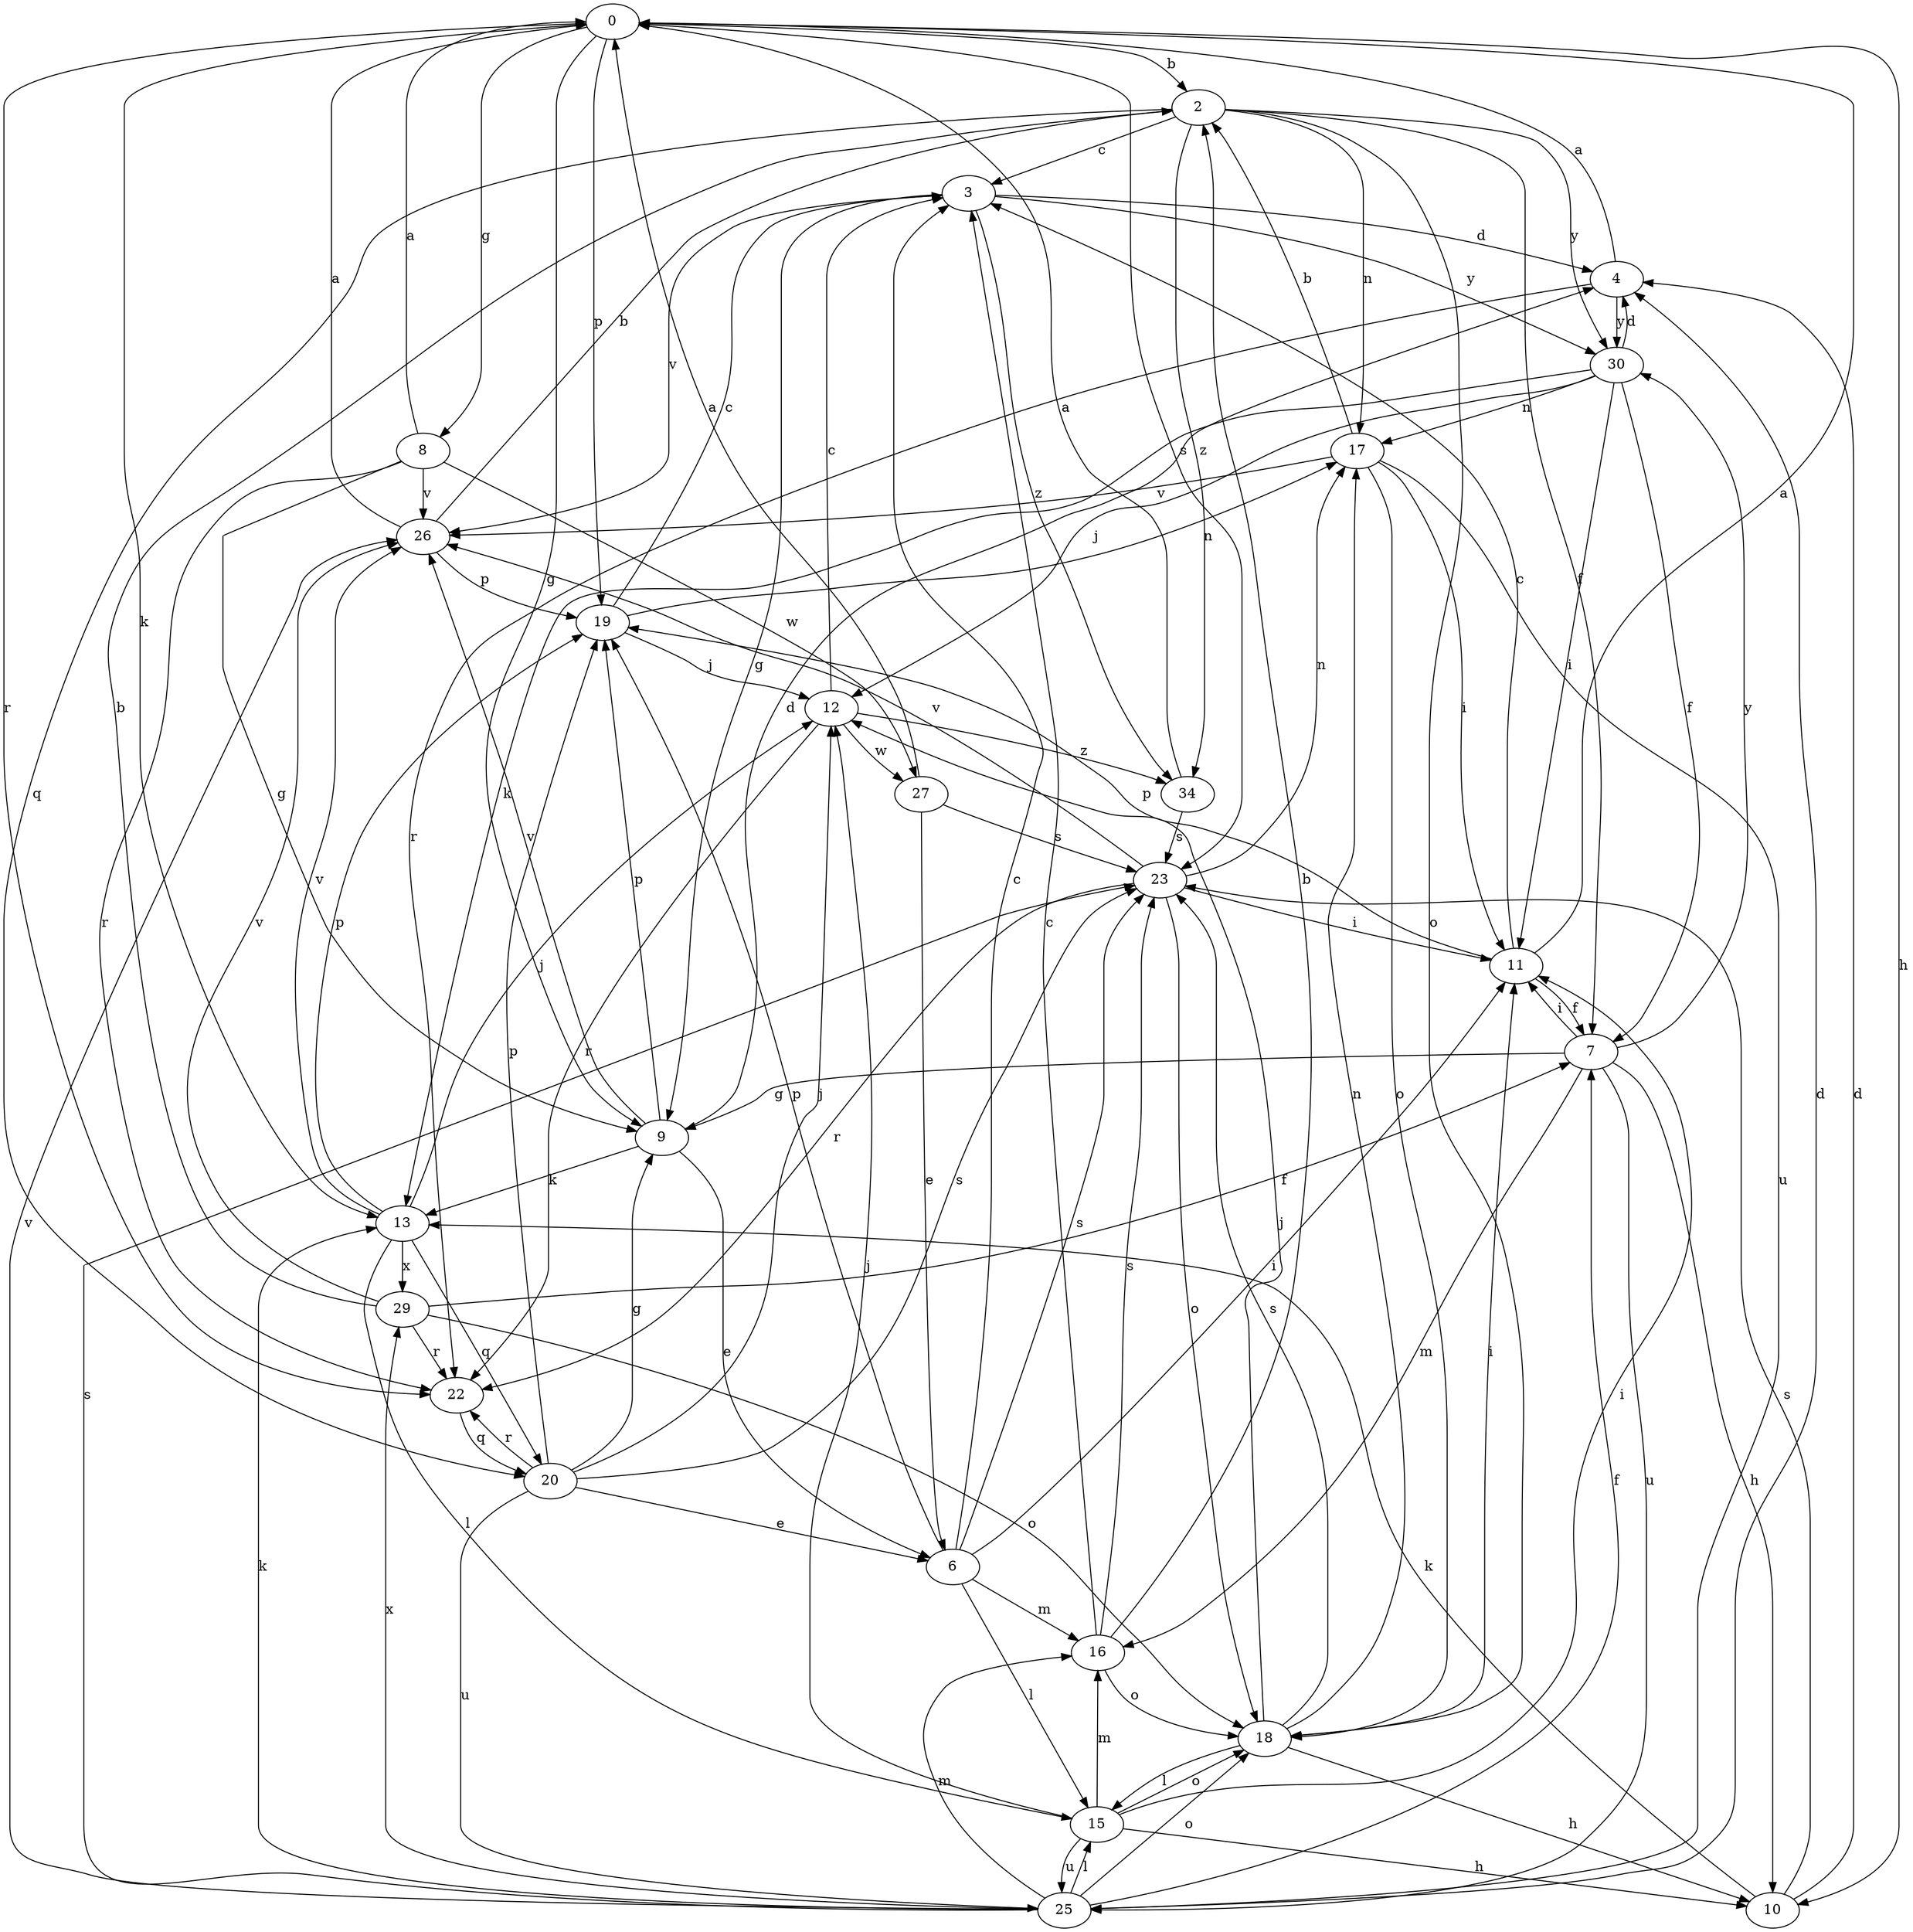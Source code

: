 strict digraph  {
0;
2;
3;
4;
6;
7;
8;
9;
10;
11;
12;
13;
15;
16;
17;
18;
19;
20;
22;
23;
25;
26;
27;
29;
30;
34;
0 -> 2  [label=b];
0 -> 8  [label=g];
0 -> 9  [label=g];
0 -> 10  [label=h];
0 -> 13  [label=k];
0 -> 19  [label=p];
0 -> 22  [label=r];
0 -> 23  [label=s];
2 -> 3  [label=c];
2 -> 7  [label=f];
2 -> 17  [label=n];
2 -> 18  [label=o];
2 -> 20  [label=q];
2 -> 30  [label=y];
2 -> 34  [label=z];
3 -> 4  [label=d];
3 -> 9  [label=g];
3 -> 26  [label=v];
3 -> 30  [label=y];
3 -> 34  [label=z];
4 -> 0  [label=a];
4 -> 22  [label=r];
4 -> 30  [label=y];
6 -> 3  [label=c];
6 -> 11  [label=i];
6 -> 15  [label=l];
6 -> 16  [label=m];
6 -> 19  [label=p];
6 -> 23  [label=s];
7 -> 9  [label=g];
7 -> 10  [label=h];
7 -> 11  [label=i];
7 -> 16  [label=m];
7 -> 25  [label=u];
7 -> 30  [label=y];
8 -> 0  [label=a];
8 -> 9  [label=g];
8 -> 22  [label=r];
8 -> 26  [label=v];
8 -> 27  [label=w];
9 -> 4  [label=d];
9 -> 6  [label=e];
9 -> 13  [label=k];
9 -> 19  [label=p];
9 -> 26  [label=v];
10 -> 4  [label=d];
10 -> 13  [label=k];
10 -> 23  [label=s];
11 -> 0  [label=a];
11 -> 3  [label=c];
11 -> 7  [label=f];
11 -> 19  [label=p];
12 -> 3  [label=c];
12 -> 22  [label=r];
12 -> 27  [label=w];
12 -> 34  [label=z];
13 -> 12  [label=j];
13 -> 15  [label=l];
13 -> 19  [label=p];
13 -> 20  [label=q];
13 -> 26  [label=v];
13 -> 29  [label=x];
15 -> 10  [label=h];
15 -> 11  [label=i];
15 -> 12  [label=j];
15 -> 16  [label=m];
15 -> 18  [label=o];
15 -> 25  [label=u];
16 -> 2  [label=b];
16 -> 3  [label=c];
16 -> 18  [label=o];
16 -> 23  [label=s];
17 -> 2  [label=b];
17 -> 11  [label=i];
17 -> 18  [label=o];
17 -> 25  [label=u];
17 -> 26  [label=v];
18 -> 10  [label=h];
18 -> 11  [label=i];
18 -> 12  [label=j];
18 -> 15  [label=l];
18 -> 17  [label=n];
18 -> 23  [label=s];
19 -> 3  [label=c];
19 -> 12  [label=j];
19 -> 17  [label=n];
20 -> 6  [label=e];
20 -> 9  [label=g];
20 -> 12  [label=j];
20 -> 19  [label=p];
20 -> 22  [label=r];
20 -> 23  [label=s];
20 -> 25  [label=u];
22 -> 20  [label=q];
23 -> 11  [label=i];
23 -> 17  [label=n];
23 -> 18  [label=o];
23 -> 22  [label=r];
23 -> 26  [label=v];
25 -> 4  [label=d];
25 -> 7  [label=f];
25 -> 13  [label=k];
25 -> 15  [label=l];
25 -> 16  [label=m];
25 -> 18  [label=o];
25 -> 23  [label=s];
25 -> 26  [label=v];
25 -> 29  [label=x];
26 -> 0  [label=a];
26 -> 2  [label=b];
26 -> 19  [label=p];
27 -> 0  [label=a];
27 -> 6  [label=e];
27 -> 23  [label=s];
29 -> 2  [label=b];
29 -> 7  [label=f];
29 -> 18  [label=o];
29 -> 22  [label=r];
29 -> 26  [label=v];
30 -> 4  [label=d];
30 -> 7  [label=f];
30 -> 11  [label=i];
30 -> 12  [label=j];
30 -> 13  [label=k];
30 -> 17  [label=n];
34 -> 0  [label=a];
34 -> 23  [label=s];
}
